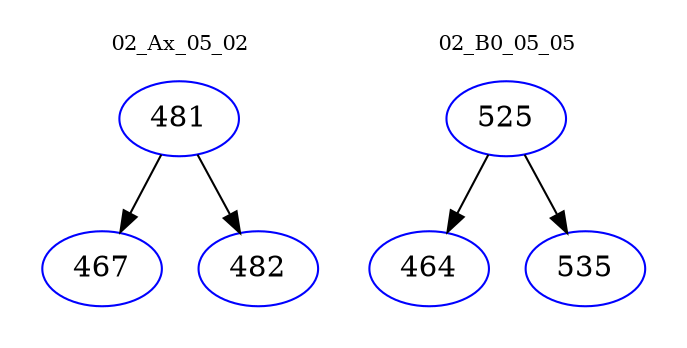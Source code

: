 digraph{
subgraph cluster_0 {
color = white
label = "02_Ax_05_02";
fontsize=10;
T0_481 [label="481", color="blue"]
T0_481 -> T0_467 [color="black"]
T0_467 [label="467", color="blue"]
T0_481 -> T0_482 [color="black"]
T0_482 [label="482", color="blue"]
}
subgraph cluster_1 {
color = white
label = "02_B0_05_05";
fontsize=10;
T1_525 [label="525", color="blue"]
T1_525 -> T1_464 [color="black"]
T1_464 [label="464", color="blue"]
T1_525 -> T1_535 [color="black"]
T1_535 [label="535", color="blue"]
}
}
